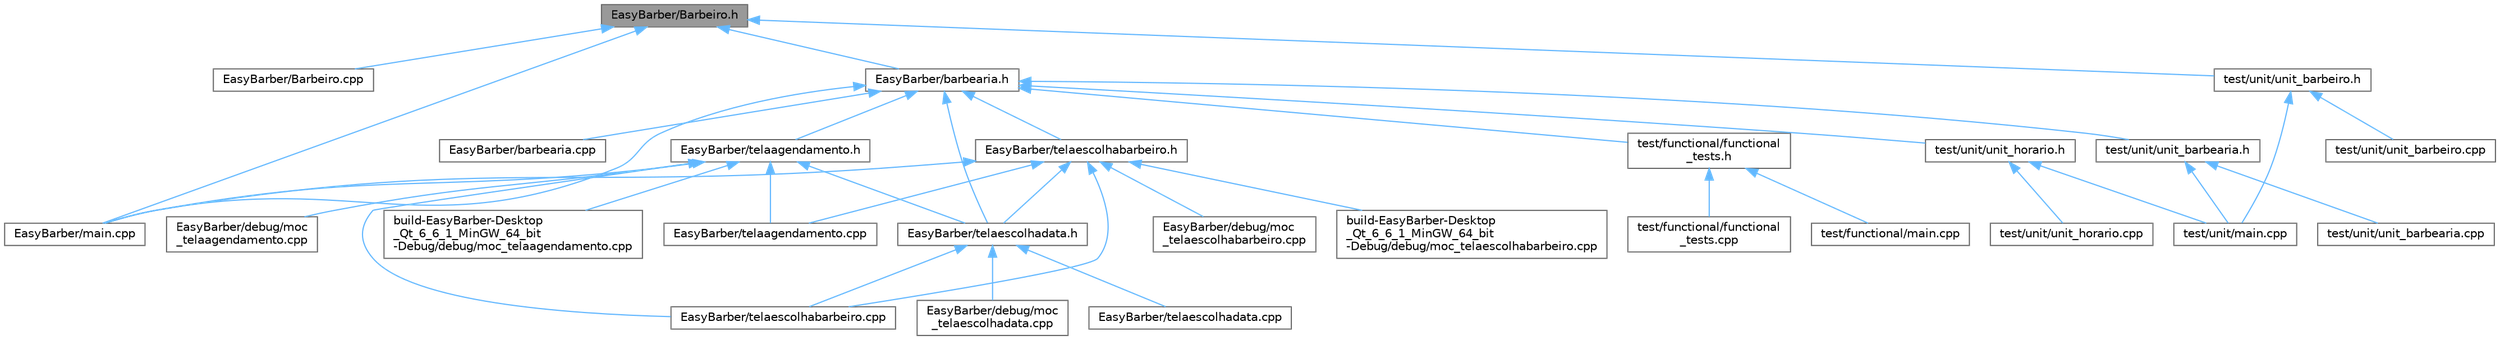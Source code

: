 digraph "EasyBarber/Barbeiro.h"
{
 // LATEX_PDF_SIZE
  bgcolor="transparent";
  edge [fontname=Helvetica,fontsize=10,labelfontname=Helvetica,labelfontsize=10];
  node [fontname=Helvetica,fontsize=10,shape=box,height=0.2,width=0.4];
  Node1 [id="Node000001",label="EasyBarber/Barbeiro.h",height=0.2,width=0.4,color="gray40", fillcolor="grey60", style="filled", fontcolor="black",tooltip=" "];
  Node1 -> Node2 [id="edge1_Node000001_Node000002",dir="back",color="steelblue1",style="solid",tooltip=" "];
  Node2 [id="Node000002",label="EasyBarber/Barbeiro.cpp",height=0.2,width=0.4,color="grey40", fillcolor="white", style="filled",URL="$_barbeiro_8cpp.html",tooltip=" "];
  Node1 -> Node3 [id="edge2_Node000001_Node000003",dir="back",color="steelblue1",style="solid",tooltip=" "];
  Node3 [id="Node000003",label="EasyBarber/barbearia.h",height=0.2,width=0.4,color="grey40", fillcolor="white", style="filled",URL="$barbearia_8h.html",tooltip=" "];
  Node3 -> Node4 [id="edge3_Node000003_Node000004",dir="back",color="steelblue1",style="solid",tooltip=" "];
  Node4 [id="Node000004",label="EasyBarber/barbearia.cpp",height=0.2,width=0.4,color="grey40", fillcolor="white", style="filled",URL="$barbearia_8cpp.html",tooltip=" "];
  Node3 -> Node5 [id="edge4_Node000003_Node000005",dir="back",color="steelblue1",style="solid",tooltip=" "];
  Node5 [id="Node000005",label="EasyBarber/main.cpp",height=0.2,width=0.4,color="grey40", fillcolor="white", style="filled",URL="$_easy_barber_2main_8cpp.html",tooltip=" "];
  Node3 -> Node6 [id="edge5_Node000003_Node000006",dir="back",color="steelblue1",style="solid",tooltip=" "];
  Node6 [id="Node000006",label="EasyBarber/telaagendamento.h",height=0.2,width=0.4,color="grey40", fillcolor="white", style="filled",URL="$telaagendamento_8h.html",tooltip=" "];
  Node6 -> Node7 [id="edge6_Node000006_Node000007",dir="back",color="steelblue1",style="solid",tooltip=" "];
  Node7 [id="Node000007",label="EasyBarber/debug/moc\l_telaagendamento.cpp",height=0.2,width=0.4,color="grey40", fillcolor="white", style="filled",URL="$_easy_barber_2debug_2moc__telaagendamento_8cpp.html",tooltip=" "];
  Node6 -> Node5 [id="edge7_Node000006_Node000005",dir="back",color="steelblue1",style="solid",tooltip=" "];
  Node6 -> Node8 [id="edge8_Node000006_Node000008",dir="back",color="steelblue1",style="solid",tooltip=" "];
  Node8 [id="Node000008",label="EasyBarber/telaagendamento.cpp",height=0.2,width=0.4,color="grey40", fillcolor="white", style="filled",URL="$telaagendamento_8cpp.html",tooltip=" "];
  Node6 -> Node9 [id="edge9_Node000006_Node000009",dir="back",color="steelblue1",style="solid",tooltip=" "];
  Node9 [id="Node000009",label="EasyBarber/telaescolhabarbeiro.cpp",height=0.2,width=0.4,color="grey40", fillcolor="white", style="filled",URL="$telaescolhabarbeiro_8cpp.html",tooltip=" "];
  Node6 -> Node10 [id="edge10_Node000006_Node000010",dir="back",color="steelblue1",style="solid",tooltip=" "];
  Node10 [id="Node000010",label="EasyBarber/telaescolhadata.h",height=0.2,width=0.4,color="grey40", fillcolor="white", style="filled",URL="$telaescolhadata_8h.html",tooltip=" "];
  Node10 -> Node11 [id="edge11_Node000010_Node000011",dir="back",color="steelblue1",style="solid",tooltip=" "];
  Node11 [id="Node000011",label="EasyBarber/debug/moc\l_telaescolhadata.cpp",height=0.2,width=0.4,color="grey40", fillcolor="white", style="filled",URL="$moc__telaescolhadata_8cpp.html",tooltip=" "];
  Node10 -> Node9 [id="edge12_Node000010_Node000009",dir="back",color="steelblue1",style="solid",tooltip=" "];
  Node10 -> Node12 [id="edge13_Node000010_Node000012",dir="back",color="steelblue1",style="solid",tooltip=" "];
  Node12 [id="Node000012",label="EasyBarber/telaescolhadata.cpp",height=0.2,width=0.4,color="grey40", fillcolor="white", style="filled",URL="$telaescolhadata_8cpp.html",tooltip=" "];
  Node6 -> Node13 [id="edge14_Node000006_Node000013",dir="back",color="steelblue1",style="solid",tooltip=" "];
  Node13 [id="Node000013",label="build-EasyBarber-Desktop\l_Qt_6_6_1_MinGW_64_bit\l-Debug/debug/moc_telaagendamento.cpp",height=0.2,width=0.4,color="grey40", fillcolor="white", style="filled",URL="$build-_easy_barber-_desktop___qt__6__6__1___min_g_w__64__bit-_debug_2debug_2moc__telaagendamento_8cpp.html",tooltip=" "];
  Node3 -> Node14 [id="edge15_Node000003_Node000014",dir="back",color="steelblue1",style="solid",tooltip=" "];
  Node14 [id="Node000014",label="EasyBarber/telaescolhabarbeiro.h",height=0.2,width=0.4,color="grey40", fillcolor="white", style="filled",URL="$telaescolhabarbeiro_8h.html",tooltip=" "];
  Node14 -> Node15 [id="edge16_Node000014_Node000015",dir="back",color="steelblue1",style="solid",tooltip=" "];
  Node15 [id="Node000015",label="EasyBarber/debug/moc\l_telaescolhabarbeiro.cpp",height=0.2,width=0.4,color="grey40", fillcolor="white", style="filled",URL="$_easy_barber_2debug_2moc__telaescolhabarbeiro_8cpp.html",tooltip=" "];
  Node14 -> Node5 [id="edge17_Node000014_Node000005",dir="back",color="steelblue1",style="solid",tooltip=" "];
  Node14 -> Node8 [id="edge18_Node000014_Node000008",dir="back",color="steelblue1",style="solid",tooltip=" "];
  Node14 -> Node9 [id="edge19_Node000014_Node000009",dir="back",color="steelblue1",style="solid",tooltip=" "];
  Node14 -> Node10 [id="edge20_Node000014_Node000010",dir="back",color="steelblue1",style="solid",tooltip=" "];
  Node14 -> Node16 [id="edge21_Node000014_Node000016",dir="back",color="steelblue1",style="solid",tooltip=" "];
  Node16 [id="Node000016",label="build-EasyBarber-Desktop\l_Qt_6_6_1_MinGW_64_bit\l-Debug/debug/moc_telaescolhabarbeiro.cpp",height=0.2,width=0.4,color="grey40", fillcolor="white", style="filled",URL="$build-_easy_barber-_desktop___qt__6__6__1___min_g_w__64__bit-_debug_2debug_2moc__telaescolhabarbeiro_8cpp.html",tooltip=" "];
  Node3 -> Node10 [id="edge22_Node000003_Node000010",dir="back",color="steelblue1",style="solid",tooltip=" "];
  Node3 -> Node17 [id="edge23_Node000003_Node000017",dir="back",color="steelblue1",style="solid",tooltip=" "];
  Node17 [id="Node000017",label="test/functional/functional\l_tests.h",height=0.2,width=0.4,color="grey40", fillcolor="white", style="filled",URL="$functional__tests_8h.html",tooltip=" "];
  Node17 -> Node18 [id="edge24_Node000017_Node000018",dir="back",color="steelblue1",style="solid",tooltip=" "];
  Node18 [id="Node000018",label="test/functional/functional\l_tests.cpp",height=0.2,width=0.4,color="grey40", fillcolor="white", style="filled",URL="$functional__tests_8cpp.html",tooltip=" "];
  Node17 -> Node19 [id="edge25_Node000017_Node000019",dir="back",color="steelblue1",style="solid",tooltip=" "];
  Node19 [id="Node000019",label="test/functional/main.cpp",height=0.2,width=0.4,color="grey40", fillcolor="white", style="filled",URL="$test_2functional_2main_8cpp.html",tooltip=" "];
  Node3 -> Node20 [id="edge26_Node000003_Node000020",dir="back",color="steelblue1",style="solid",tooltip=" "];
  Node20 [id="Node000020",label="test/unit/unit_barbearia.h",height=0.2,width=0.4,color="grey40", fillcolor="white", style="filled",URL="$unit__barbearia_8h.html",tooltip=" "];
  Node20 -> Node21 [id="edge27_Node000020_Node000021",dir="back",color="steelblue1",style="solid",tooltip=" "];
  Node21 [id="Node000021",label="test/unit/main.cpp",height=0.2,width=0.4,color="grey40", fillcolor="white", style="filled",URL="$test_2unit_2main_8cpp.html",tooltip=" "];
  Node20 -> Node22 [id="edge28_Node000020_Node000022",dir="back",color="steelblue1",style="solid",tooltip=" "];
  Node22 [id="Node000022",label="test/unit/unit_barbearia.cpp",height=0.2,width=0.4,color="grey40", fillcolor="white", style="filled",URL="$unit__barbearia_8cpp.html",tooltip=" "];
  Node3 -> Node23 [id="edge29_Node000003_Node000023",dir="back",color="steelblue1",style="solid",tooltip=" "];
  Node23 [id="Node000023",label="test/unit/unit_horario.h",height=0.2,width=0.4,color="grey40", fillcolor="white", style="filled",URL="$unit__horario_8h.html",tooltip=" "];
  Node23 -> Node21 [id="edge30_Node000023_Node000021",dir="back",color="steelblue1",style="solid",tooltip=" "];
  Node23 -> Node24 [id="edge31_Node000023_Node000024",dir="back",color="steelblue1",style="solid",tooltip=" "];
  Node24 [id="Node000024",label="test/unit/unit_horario.cpp",height=0.2,width=0.4,color="grey40", fillcolor="white", style="filled",URL="$unit__horario_8cpp.html",tooltip=" "];
  Node1 -> Node5 [id="edge32_Node000001_Node000005",dir="back",color="steelblue1",style="solid",tooltip=" "];
  Node1 -> Node25 [id="edge33_Node000001_Node000025",dir="back",color="steelblue1",style="solid",tooltip=" "];
  Node25 [id="Node000025",label="test/unit/unit_barbeiro.h",height=0.2,width=0.4,color="grey40", fillcolor="white", style="filled",URL="$unit__barbeiro_8h.html",tooltip=" "];
  Node25 -> Node21 [id="edge34_Node000025_Node000021",dir="back",color="steelblue1",style="solid",tooltip=" "];
  Node25 -> Node26 [id="edge35_Node000025_Node000026",dir="back",color="steelblue1",style="solid",tooltip=" "];
  Node26 [id="Node000026",label="test/unit/unit_barbeiro.cpp",height=0.2,width=0.4,color="grey40", fillcolor="white", style="filled",URL="$unit__barbeiro_8cpp.html",tooltip=" "];
}
